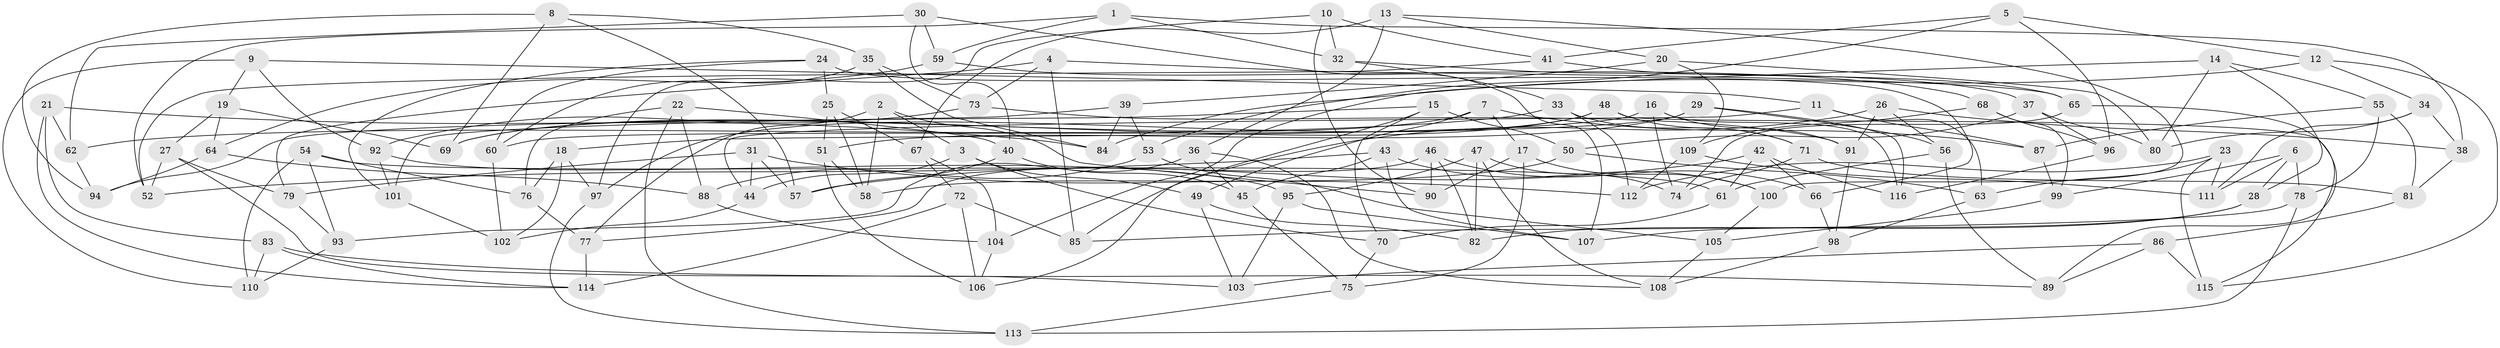 // coarse degree distribution, {6: 0.6142857142857143, 4: 0.32857142857142857, 5: 0.04285714285714286, 3: 0.014285714285714285}
// Generated by graph-tools (version 1.1) at 2025/52/02/27/25 19:52:34]
// undirected, 116 vertices, 232 edges
graph export_dot {
graph [start="1"]
  node [color=gray90,style=filled];
  1;
  2;
  3;
  4;
  5;
  6;
  7;
  8;
  9;
  10;
  11;
  12;
  13;
  14;
  15;
  16;
  17;
  18;
  19;
  20;
  21;
  22;
  23;
  24;
  25;
  26;
  27;
  28;
  29;
  30;
  31;
  32;
  33;
  34;
  35;
  36;
  37;
  38;
  39;
  40;
  41;
  42;
  43;
  44;
  45;
  46;
  47;
  48;
  49;
  50;
  51;
  52;
  53;
  54;
  55;
  56;
  57;
  58;
  59;
  60;
  61;
  62;
  63;
  64;
  65;
  66;
  67;
  68;
  69;
  70;
  71;
  72;
  73;
  74;
  75;
  76;
  77;
  78;
  79;
  80;
  81;
  82;
  83;
  84;
  85;
  86;
  87;
  88;
  89;
  90;
  91;
  92;
  93;
  94;
  95;
  96;
  97;
  98;
  99;
  100;
  101;
  102;
  103;
  104;
  105;
  106;
  107;
  108;
  109;
  110;
  111;
  112;
  113;
  114;
  115;
  116;
  1 -- 59;
  1 -- 38;
  1 -- 32;
  1 -- 52;
  2 -- 3;
  2 -- 58;
  2 -- 77;
  2 -- 90;
  3 -- 70;
  3 -- 49;
  3 -- 44;
  4 -- 65;
  4 -- 73;
  4 -- 79;
  4 -- 85;
  5 -- 12;
  5 -- 53;
  5 -- 41;
  5 -- 96;
  6 -- 78;
  6 -- 99;
  6 -- 111;
  6 -- 28;
  7 -- 87;
  7 -- 69;
  7 -- 49;
  7 -- 17;
  8 -- 57;
  8 -- 69;
  8 -- 94;
  8 -- 35;
  9 -- 11;
  9 -- 19;
  9 -- 92;
  9 -- 110;
  10 -- 32;
  10 -- 97;
  10 -- 41;
  10 -- 90;
  11 -- 44;
  11 -- 63;
  11 -- 87;
  12 -- 115;
  12 -- 84;
  12 -- 34;
  13 -- 20;
  13 -- 36;
  13 -- 100;
  13 -- 67;
  14 -- 80;
  14 -- 28;
  14 -- 55;
  14 -- 104;
  15 -- 106;
  15 -- 94;
  15 -- 50;
  15 -- 70;
  16 -- 116;
  16 -- 91;
  16 -- 74;
  16 -- 18;
  17 -- 90;
  17 -- 100;
  17 -- 75;
  18 -- 76;
  18 -- 97;
  18 -- 102;
  19 -- 64;
  19 -- 69;
  19 -- 27;
  20 -- 109;
  20 -- 80;
  20 -- 39;
  21 -- 114;
  21 -- 83;
  21 -- 62;
  21 -- 84;
  22 -- 113;
  22 -- 88;
  22 -- 40;
  22 -- 76;
  23 -- 111;
  23 -- 63;
  23 -- 115;
  23 -- 112;
  24 -- 25;
  24 -- 60;
  24 -- 101;
  24 -- 66;
  25 -- 58;
  25 -- 67;
  25 -- 51;
  26 -- 91;
  26 -- 38;
  26 -- 56;
  26 -- 85;
  27 -- 79;
  27 -- 103;
  27 -- 52;
  28 -- 107;
  28 -- 82;
  29 -- 51;
  29 -- 56;
  29 -- 60;
  29 -- 116;
  30 -- 62;
  30 -- 40;
  30 -- 107;
  30 -- 59;
  31 -- 57;
  31 -- 79;
  31 -- 44;
  31 -- 112;
  32 -- 37;
  32 -- 33;
  33 -- 62;
  33 -- 112;
  33 -- 71;
  34 -- 111;
  34 -- 38;
  34 -- 80;
  35 -- 84;
  35 -- 60;
  35 -- 73;
  36 -- 108;
  36 -- 45;
  36 -- 93;
  37 -- 50;
  37 -- 80;
  37 -- 96;
  38 -- 81;
  39 -- 84;
  39 -- 53;
  39 -- 101;
  40 -- 45;
  40 -- 57;
  41 -- 65;
  41 -- 52;
  42 -- 66;
  42 -- 57;
  42 -- 61;
  42 -- 116;
  43 -- 107;
  43 -- 52;
  43 -- 100;
  43 -- 45;
  44 -- 102;
  45 -- 75;
  46 -- 82;
  46 -- 66;
  46 -- 90;
  46 -- 77;
  47 -- 82;
  47 -- 95;
  47 -- 74;
  47 -- 108;
  48 -- 115;
  48 -- 97;
  48 -- 71;
  48 -- 69;
  49 -- 103;
  49 -- 82;
  50 -- 58;
  50 -- 63;
  51 -- 106;
  51 -- 58;
  53 -- 105;
  53 -- 88;
  54 -- 110;
  54 -- 76;
  54 -- 93;
  54 -- 61;
  55 -- 78;
  55 -- 87;
  55 -- 81;
  56 -- 61;
  56 -- 89;
  59 -- 68;
  59 -- 64;
  60 -- 102;
  61 -- 70;
  62 -- 94;
  63 -- 98;
  64 -- 88;
  64 -- 94;
  65 -- 74;
  65 -- 89;
  66 -- 98;
  67 -- 104;
  67 -- 72;
  68 -- 99;
  68 -- 109;
  68 -- 96;
  70 -- 75;
  71 -- 74;
  71 -- 81;
  72 -- 85;
  72 -- 114;
  72 -- 106;
  73 -- 92;
  73 -- 91;
  75 -- 113;
  76 -- 77;
  77 -- 114;
  78 -- 113;
  78 -- 85;
  79 -- 93;
  81 -- 86;
  83 -- 89;
  83 -- 114;
  83 -- 110;
  86 -- 103;
  86 -- 115;
  86 -- 89;
  87 -- 99;
  88 -- 104;
  91 -- 98;
  92 -- 95;
  92 -- 101;
  93 -- 110;
  95 -- 103;
  95 -- 107;
  96 -- 116;
  97 -- 113;
  98 -- 108;
  99 -- 105;
  100 -- 105;
  101 -- 102;
  104 -- 106;
  105 -- 108;
  109 -- 112;
  109 -- 111;
}
